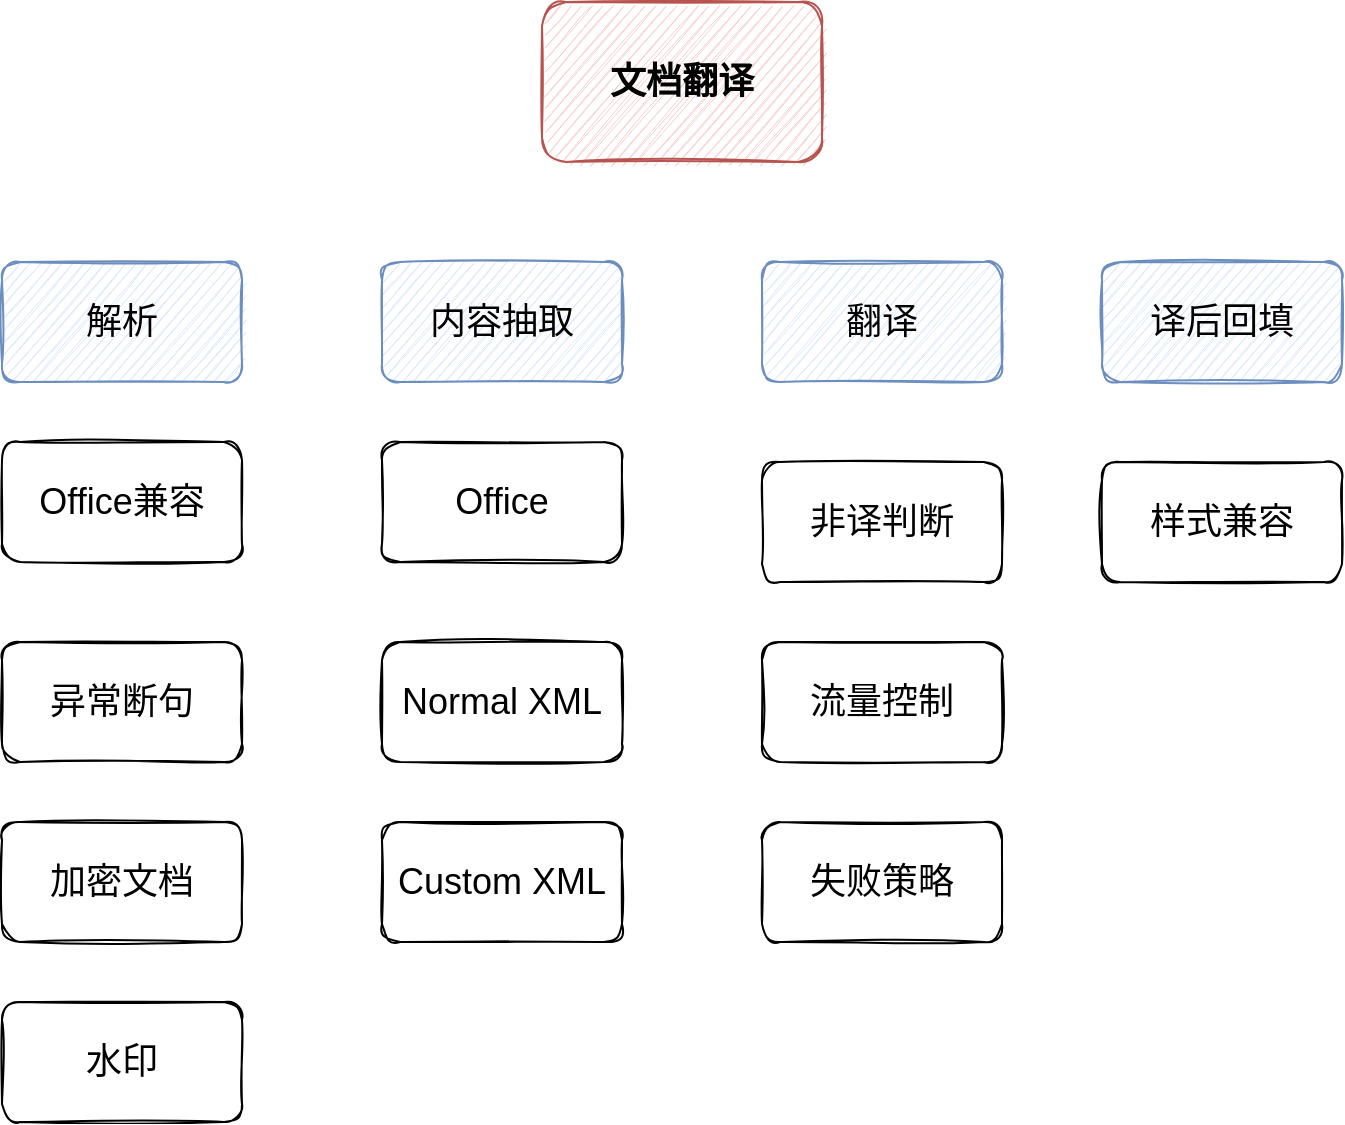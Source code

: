 <mxfile version="16.4.7" type="github" pages="3">
  <diagram id="4mkrBCsuVpUOldAGc6sE" name="第 1 页">
    <mxGraphModel dx="890" dy="575" grid="1" gridSize="10" guides="1" tooltips="1" connect="1" arrows="1" fold="1" page="1" pageScale="1" pageWidth="827" pageHeight="1169" math="0" shadow="0">
      <root>
        <mxCell id="0" />
        <mxCell id="1" parent="0" />
        <mxCell id="FAvHpMW3X1YaSR_P-Nyj-1" value="文档翻译" style="rounded=1;whiteSpace=wrap;html=1;shadow=0;sketch=1;fontStyle=1;labelBorderColor=none;fontSize=18;fillColor=#f8cecc;strokeColor=#b85450;" parent="1" vertex="1">
          <mxGeometry x="390" y="50" width="140" height="80" as="geometry" />
        </mxCell>
        <mxCell id="FAvHpMW3X1YaSR_P-Nyj-2" value="解析" style="rounded=1;whiteSpace=wrap;html=1;shadow=0;labelBorderColor=none;sketch=1;fontSize=18;fillColor=#dae8fc;strokeColor=#6c8ebf;" parent="1" vertex="1">
          <mxGeometry x="120" y="180" width="120" height="60" as="geometry" />
        </mxCell>
        <mxCell id="FAvHpMW3X1YaSR_P-Nyj-3" value="异常断句" style="rounded=1;whiteSpace=wrap;html=1;shadow=0;labelBorderColor=none;sketch=1;fontSize=18;fontColor=#000000;gradientColor=none;" parent="1" vertex="1">
          <mxGeometry x="120" y="370" width="120" height="60" as="geometry" />
        </mxCell>
        <mxCell id="FAvHpMW3X1YaSR_P-Nyj-4" value="内容抽取" style="rounded=1;whiteSpace=wrap;html=1;shadow=0;labelBorderColor=none;sketch=1;fontSize=18;fillColor=#dae8fc;strokeColor=#6c8ebf;" parent="1" vertex="1">
          <mxGeometry x="310" y="180" width="120" height="60" as="geometry" />
        </mxCell>
        <mxCell id="FAvHpMW3X1YaSR_P-Nyj-5" value="译后回填" style="rounded=1;whiteSpace=wrap;html=1;shadow=0;labelBorderColor=none;sketch=1;fontSize=18;fillColor=#dae8fc;strokeColor=#6c8ebf;" parent="1" vertex="1">
          <mxGeometry x="670" y="180" width="120" height="60" as="geometry" />
        </mxCell>
        <mxCell id="FAvHpMW3X1YaSR_P-Nyj-8" value="Office" style="rounded=1;whiteSpace=wrap;html=1;shadow=0;labelBorderColor=none;sketch=1;fontSize=18;fontColor=#000000;gradientColor=none;" parent="1" vertex="1">
          <mxGeometry x="310" y="270" width="120" height="60" as="geometry" />
        </mxCell>
        <mxCell id="FAvHpMW3X1YaSR_P-Nyj-9" value="Normal XML" style="rounded=1;whiteSpace=wrap;html=1;shadow=0;labelBorderColor=none;sketch=1;fontSize=18;fontColor=#000000;gradientColor=none;" parent="1" vertex="1">
          <mxGeometry x="310" y="370" width="120" height="60" as="geometry" />
        </mxCell>
        <mxCell id="FAvHpMW3X1YaSR_P-Nyj-10" value="Custom XML" style="rounded=1;whiteSpace=wrap;html=1;shadow=0;labelBorderColor=none;sketch=1;fontSize=18;fontColor=#000000;gradientColor=none;" parent="1" vertex="1">
          <mxGeometry x="310" y="460" width="120" height="60" as="geometry" />
        </mxCell>
        <mxCell id="FAvHpMW3X1YaSR_P-Nyj-11" value="翻译" style="rounded=1;whiteSpace=wrap;html=1;shadow=0;labelBorderColor=none;sketch=1;fontSize=18;fillColor=#dae8fc;strokeColor=#6c8ebf;" parent="1" vertex="1">
          <mxGeometry x="500" y="180" width="120" height="60" as="geometry" />
        </mxCell>
        <mxCell id="FAvHpMW3X1YaSR_P-Nyj-12" value="非译判断" style="rounded=1;whiteSpace=wrap;html=1;shadow=0;labelBorderColor=none;sketch=1;fontSize=18;fontColor=#000000;gradientColor=none;" parent="1" vertex="1">
          <mxGeometry x="500" y="280" width="120" height="60" as="geometry" />
        </mxCell>
        <mxCell id="FAvHpMW3X1YaSR_P-Nyj-13" value="加密文档" style="rounded=1;whiteSpace=wrap;html=1;shadow=0;labelBorderColor=none;sketch=1;fontSize=18;fontColor=#000000;gradientColor=none;" parent="1" vertex="1">
          <mxGeometry x="120" y="460" width="120" height="60" as="geometry" />
        </mxCell>
        <mxCell id="FAvHpMW3X1YaSR_P-Nyj-14" value="水印" style="rounded=1;whiteSpace=wrap;html=1;shadow=0;labelBorderColor=none;sketch=1;fontSize=18;fontColor=#000000;gradientColor=none;" parent="1" vertex="1">
          <mxGeometry x="120" y="550" width="120" height="60" as="geometry" />
        </mxCell>
        <mxCell id="FAvHpMW3X1YaSR_P-Nyj-15" value="流量控制" style="rounded=1;whiteSpace=wrap;html=1;shadow=0;labelBorderColor=none;sketch=1;fontSize=18;fontColor=#000000;gradientColor=none;" parent="1" vertex="1">
          <mxGeometry x="500" y="370" width="120" height="60" as="geometry" />
        </mxCell>
        <mxCell id="FAvHpMW3X1YaSR_P-Nyj-16" value="失败策略" style="rounded=1;whiteSpace=wrap;html=1;shadow=0;labelBorderColor=none;sketch=1;fontSize=18;fontColor=#000000;gradientColor=none;" parent="1" vertex="1">
          <mxGeometry x="500" y="460" width="120" height="60" as="geometry" />
        </mxCell>
        <mxCell id="FAvHpMW3X1YaSR_P-Nyj-17" value="Office兼容" style="rounded=1;whiteSpace=wrap;html=1;shadow=0;labelBorderColor=none;sketch=1;fontSize=18;fontColor=#000000;gradientColor=none;" parent="1" vertex="1">
          <mxGeometry x="120" y="270" width="120" height="60" as="geometry" />
        </mxCell>
        <mxCell id="FAvHpMW3X1YaSR_P-Nyj-19" value="样式兼容" style="rounded=1;whiteSpace=wrap;html=1;shadow=0;labelBorderColor=none;sketch=1;fontSize=18;fontColor=#000000;gradientColor=none;" parent="1" vertex="1">
          <mxGeometry x="670" y="280" width="120" height="60" as="geometry" />
        </mxCell>
      </root>
    </mxGraphModel>
  </diagram>
  <diagram id="KpNTmU_6FtIJ4nJ7sAot" name="Page-2">
    <mxGraphModel dx="890" dy="575" grid="1" gridSize="10" guides="1" tooltips="1" connect="1" arrows="1" fold="1" page="1" pageScale="1" pageWidth="827" pageHeight="1169" math="0" shadow="0">
      <root>
        <mxCell id="nYx1Lw4mADr0wi-ZCc87-0" />
        <mxCell id="nYx1Lw4mADr0wi-ZCc87-1" parent="nYx1Lw4mADr0wi-ZCc87-0" />
        <mxCell id="nYx1Lw4mADr0wi-ZCc87-2" value="文档翻译" style="swimlane;shadow=0;sketch=1;fillColor=#f8cecc;strokeColor=#b85450;labelBorderColor=none;fontSize=18;startSize=50;" vertex="1" parent="nYx1Lw4mADr0wi-ZCc87-1">
          <mxGeometry x="40" y="65" width="780" height="520" as="geometry">
            <mxRectangle x="60" y="70" width="80" height="23" as="alternateBounds" />
          </mxGeometry>
        </mxCell>
        <mxCell id="nYx1Lw4mADr0wi-ZCc87-4" value="" style="swimlane;childLayout=stackLayout;horizontal=1;fillColor=none;horizontalStack=1;resizeParent=1;resizeParentMax=0;resizeLast=0;collapsible=0;strokeColor=none;stackBorder=10;stackSpacing=-12;resizable=1;align=center;points=[];fontColor=#000000;shadow=0;sketch=1;" vertex="1" parent="nYx1Lw4mADr0wi-ZCc87-2">
          <mxGeometry x="30" y="30" width="738" height="100" as="geometry" />
        </mxCell>
        <mxCell id="nYx1Lw4mADr0wi-ZCc87-5" value="Step 1" style="shape=step;perimeter=stepPerimeter;fixedSize=1;points=[];shadow=0;sketch=1;fillColor=#dae8fc;strokeColor=#6c8ebf;" vertex="1" parent="nYx1Lw4mADr0wi-ZCc87-4">
          <mxGeometry x="10" y="33" width="190" height="57" as="geometry" />
        </mxCell>
        <mxCell id="nYx1Lw4mADr0wi-ZCc87-6" value="Step 2" style="shape=step;perimeter=stepPerimeter;fixedSize=1;points=[];shadow=0;sketch=1;fillColor=#dae8fc;strokeColor=#6c8ebf;size=22;" vertex="1" parent="nYx1Lw4mADr0wi-ZCc87-4">
          <mxGeometry x="188" y="33" width="180" height="57" as="geometry" />
        </mxCell>
        <mxCell id="nYx1Lw4mADr0wi-ZCc87-7" value="Step 3" style="shape=step;perimeter=stepPerimeter;fixedSize=1;points=[];shadow=0;sketch=1;fillColor=#dae8fc;strokeColor=#6c8ebf;" vertex="1" parent="nYx1Lw4mADr0wi-ZCc87-4">
          <mxGeometry x="356" y="33" width="192" height="57" as="geometry" />
        </mxCell>
        <mxCell id="nYx1Lw4mADr0wi-ZCc87-20" value="Step 3" style="shape=step;perimeter=stepPerimeter;fixedSize=1;points=[];shadow=0;sketch=1;fillColor=#dae8fc;strokeColor=#6c8ebf;" vertex="1" parent="nYx1Lw4mADr0wi-ZCc87-4">
          <mxGeometry x="536" y="33" width="192" height="57" as="geometry" />
        </mxCell>
        <mxCell id="rxwTpg0tx9r1rWRFRwLF-0" value="&lt;ul&gt;&lt;li&gt;Value 1&lt;/li&gt;&lt;li&gt;Value 2&lt;/li&gt;&lt;li&gt;Value 3&lt;/li&gt;&lt;/ul&gt;" style="text;strokeColor=none;fillColor=#dae8fc;html=1;whiteSpace=wrap;verticalAlign=middle;overflow=hidden;shadow=0;labelBorderColor=none;sketch=1;fontSize=18;" vertex="1" parent="nYx1Lw4mADr0wi-ZCc87-2">
          <mxGeometry x="50" y="120" width="160" height="100" as="geometry" />
        </mxCell>
        <mxCell id="rxwTpg0tx9r1rWRFRwLF-1" value="Title" style="text;strokeColor=none;fillColor=none;html=1;fontSize=24;fontStyle=1;verticalAlign=middle;align=center;shadow=0;labelBorderColor=none;sketch=1;" vertex="1" parent="nYx1Lw4mADr0wi-ZCc87-2">
          <mxGeometry x="50" y="240" width="100" height="57" as="geometry" />
        </mxCell>
        <mxCell id="rxwTpg0tx9r1rWRFRwLF-4" value="Sub Topic" style="whiteSpace=wrap;html=1;rounded=1;arcSize=50;align=center;verticalAlign=middle;strokeWidth=1;autosize=1;spacing=4;treeFolding=1;treeMoving=1;newEdgeStyle={&quot;edgeStyle&quot;:&quot;entityRelationEdgeStyle&quot;,&quot;startArrow&quot;:&quot;none&quot;,&quot;endArrow&quot;:&quot;none&quot;,&quot;segment&quot;:10,&quot;curved&quot;:1};shadow=0;labelBorderColor=none;sketch=1;fontSize=18;fillColor=default;" vertex="1" parent="nYx1Lw4mADr0wi-ZCc87-2">
          <mxGeometry x="430" y="355" width="110" height="50" as="geometry" />
        </mxCell>
        <UserObject label="Organization" treeRoot="1" id="rxwTpg0tx9r1rWRFRwLF-6">
          <mxCell style="whiteSpace=wrap;html=1;align=center;treeFolding=1;treeMoving=1;newEdgeStyle={&quot;edgeStyle&quot;:&quot;elbowEdgeStyle&quot;,&quot;startArrow&quot;:&quot;none&quot;,&quot;endArrow&quot;:&quot;none&quot;};shadow=0;labelBorderColor=none;sketch=1;fontSize=18;fillColor=default;" vertex="1" parent="nYx1Lw4mADr0wi-ZCc87-2">
            <mxGeometry x="220" y="150" width="120" height="60" as="geometry" />
          </mxCell>
        </UserObject>
        <mxCell id="rxwTpg0tx9r1rWRFRwLF-9" value="Division" style="whiteSpace=wrap;html=1;align=center;verticalAlign=middle;treeFolding=1;treeMoving=1;newEdgeStyle={&quot;edgeStyle&quot;:&quot;elbowEdgeStyle&quot;,&quot;startArrow&quot;:&quot;none&quot;,&quot;endArrow&quot;:&quot;none&quot;};shadow=0;labelBorderColor=none;sketch=1;fontSize=18;fillColor=default;" vertex="1" parent="nYx1Lw4mADr0wi-ZCc87-2">
          <mxGeometry x="300" y="320" width="100" height="60" as="geometry" />
        </mxCell>
        <mxCell id="rxwTpg0tx9r1rWRFRwLF-10" value="" style="edgeStyle=elbowEdgeStyle;elbow=vertical;startArrow=none;endArrow=none;rounded=0;sketch=1;fontSize=18;exitX=0.75;exitY=1;exitDx=0;exitDy=0;" edge="1" target="rxwTpg0tx9r1rWRFRwLF-9" parent="nYx1Lw4mADr0wi-ZCc87-2" source="rxwTpg0tx9r1rWRFRwLF-6">
          <mxGeometry relative="1" as="geometry">
            <mxPoint x="270" y="260" as="sourcePoint" />
          </mxGeometry>
        </mxCell>
        <mxCell id="rxwTpg0tx9r1rWRFRwLF-7" value="Division" style="whiteSpace=wrap;html=1;align=center;verticalAlign=middle;treeFolding=1;treeMoving=1;newEdgeStyle={&quot;edgeStyle&quot;:&quot;elbowEdgeStyle&quot;,&quot;startArrow&quot;:&quot;none&quot;,&quot;endArrow&quot;:&quot;none&quot;};shadow=0;labelBorderColor=none;sketch=1;fontSize=18;fillColor=default;" vertex="1" parent="nYx1Lw4mADr0wi-ZCc87-2">
          <mxGeometry x="630" y="170" width="100" height="60" as="geometry" />
        </mxCell>
        <mxCell id="rxwTpg0tx9r1rWRFRwLF-8" value="" style="edgeStyle=elbowEdgeStyle;elbow=vertical;startArrow=none;endArrow=none;rounded=0;sketch=1;fontSize=18;entryX=0;entryY=0.5;entryDx=0;entryDy=0;exitX=0.151;exitY=0.982;exitDx=0;exitDy=0;exitPerimeter=0;" edge="1" target="rxwTpg0tx9r1rWRFRwLF-7" parent="nYx1Lw4mADr0wi-ZCc87-2" source="nYx1Lw4mADr0wi-ZCc87-20">
          <mxGeometry relative="1" as="geometry">
            <mxPoint x="597" y="125" as="sourcePoint" />
            <Array as="points">
              <mxPoint x="610" y="200" />
              <mxPoint x="597" y="165" />
              <mxPoint x="597" y="155" />
              <mxPoint x="597" y="135" />
              <mxPoint x="610" y="135" />
              <mxPoint x="597" y="165" />
              <mxPoint x="140" y="345" />
            </Array>
          </mxGeometry>
        </mxCell>
        <mxCell id="rxwTpg0tx9r1rWRFRwLF-11" value="" style="edgeStyle=orthogonalEdgeStyle;startArrow=none;endArrow=none;rounded=0;targetPortConstraint=eastwest;sourcePortConstraint=northsouth;sketch=1;fontSize=18;" edge="1" target="rxwTpg0tx9r1rWRFRwLF-13" parent="nYx1Lw4mADr0wi-ZCc87-2">
          <mxGeometry relative="1" as="geometry">
            <mxPoint x="350" y="380" as="sourcePoint" />
          </mxGeometry>
        </mxCell>
        <mxCell id="rxwTpg0tx9r1rWRFRwLF-12" value="" style="edgeStyle=orthogonalEdgeStyle;startArrow=none;endArrow=none;rounded=0;targetPortConstraint=eastwest;sourcePortConstraint=northsouth;sketch=1;fontSize=18;" edge="1" target="rxwTpg0tx9r1rWRFRwLF-14" parent="nYx1Lw4mADr0wi-ZCc87-2">
          <mxGeometry relative="1" as="geometry">
            <mxPoint x="350" y="380" as="sourcePoint" />
          </mxGeometry>
        </mxCell>
        <mxCell id="rxwTpg0tx9r1rWRFRwLF-13" value="Sub Section" style="whiteSpace=wrap;html=1;align=center;verticalAlign=middle;treeFolding=1;treeMoving=1;shadow=0;labelBorderColor=none;sketch=1;fontSize=18;fillColor=default;" vertex="1" parent="nYx1Lw4mADr0wi-ZCc87-2">
          <mxGeometry x="240" y="420" width="100" height="60" as="geometry" />
        </mxCell>
        <mxCell id="rxwTpg0tx9r1rWRFRwLF-14" value="Sub Section" style="whiteSpace=wrap;html=1;align=center;verticalAlign=middle;treeFolding=1;treeMoving=1;shadow=0;labelBorderColor=none;sketch=1;fontSize=18;fillColor=default;" vertex="1" parent="nYx1Lw4mADr0wi-ZCc87-2">
          <mxGeometry x="360" y="420" width="100" height="60" as="geometry" />
        </mxCell>
        <mxCell id="rxwTpg0tx9r1rWRFRwLF-15" value="Sub Section" style="whiteSpace=wrap;html=1;align=center;verticalAlign=middle;treeFolding=1;treeMoving=1;shadow=0;labelBorderColor=none;sketch=1;fontSize=18;fillColor=default;" vertex="1" parent="nYx1Lw4mADr0wi-ZCc87-2">
          <mxGeometry x="480" y="420" width="110" height="60" as="geometry" />
        </mxCell>
        <mxCell id="rxwTpg0tx9r1rWRFRwLF-17" value="" style="edgeStyle=orthogonalEdgeStyle;startArrow=none;endArrow=none;rounded=0;targetPortConstraint=eastwest;sourcePortConstraint=northsouth;sketch=1;fontSize=18;entryX=0;entryY=0.5;entryDx=0;entryDy=0;exitX=1;exitY=0.5;exitDx=0;exitDy=0;" edge="1" parent="nYx1Lw4mADr0wi-ZCc87-2" source="rxwTpg0tx9r1rWRFRwLF-14" target="rxwTpg0tx9r1rWRFRwLF-15">
          <mxGeometry relative="1" as="geometry">
            <mxPoint x="470" y="340" as="sourcePoint" />
            <mxPoint x="480" y="410" as="targetPoint" />
          </mxGeometry>
        </mxCell>
        <mxCell id="rxwTpg0tx9r1rWRFRwLF-18" value="Branch" style="whiteSpace=wrap;html=1;shape=partialRectangle;top=0;left=0;bottom=1;right=0;points=[[0,1],[1,1]];fillColor=none;align=center;verticalAlign=bottom;routingCenterY=0.5;snapToPoint=1;recursiveResize=0;autosize=1;treeFolding=1;treeMoving=1;newEdgeStyle={&quot;edgeStyle&quot;:&quot;entityRelationEdgeStyle&quot;,&quot;startArrow&quot;:&quot;none&quot;,&quot;endArrow&quot;:&quot;none&quot;,&quot;segment&quot;:10,&quot;curved&quot;:1};shadow=0;labelBorderColor=none;sketch=1;fontSize=18;" vertex="1" parent="nYx1Lw4mADr0wi-ZCc87-2">
          <mxGeometry x="550" y="297" width="80" height="20" as="geometry" />
        </mxCell>
        <mxCell id="rxwTpg0tx9r1rWRFRwLF-19" value="" style="edgeStyle=entityRelationEdgeStyle;startArrow=none;endArrow=none;segment=10;curved=1;rounded=0;sketch=1;fontSize=18;" edge="1" target="rxwTpg0tx9r1rWRFRwLF-18" parent="nYx1Lw4mADr0wi-ZCc87-2">
          <mxGeometry relative="1" as="geometry">
            <mxPoint x="510" y="337" as="sourcePoint" />
          </mxGeometry>
        </mxCell>
        <mxCell id="rxwTpg0tx9r1rWRFRwLF-20" value="" style="whiteSpace=wrap;html=1;shape=mxgraph.basic.cloud_callout;shadow=0;labelBorderColor=none;sketch=1;fontSize=18;fillColor=default;" vertex="1" parent="nYx1Lw4mADr0wi-ZCc87-2">
          <mxGeometry x="380" y="170" width="120" height="110" as="geometry" />
        </mxCell>
        <mxCell id="miR0GgHPrcXhtav9TCbH-0" value="" style="strokeWidth=2;html=1;shape=mxgraph.flowchart.multi-document;whiteSpace=wrap;shadow=0;labelBorderColor=none;sketch=1;fontSize=18;fillColor=default;" vertex="1" parent="nYx1Lw4mADr0wi-ZCc87-2">
          <mxGeometry x="40" y="330" width="88" height="60" as="geometry" />
        </mxCell>
        <mxCell id="miR0GgHPrcXhtav9TCbH-1" value="" style="sketch=0;pointerEvents=1;shadow=0;dashed=0;html=1;strokeColor=none;fillColor=#505050;labelPosition=center;verticalLabelPosition=bottom;outlineConnect=0;verticalAlign=top;align=center;shape=mxgraph.office.clouds.cloud;labelBorderColor=none;fontSize=18;" vertex="1" parent="nYx1Lw4mADr0wi-ZCc87-2">
          <mxGeometry x="674" y="317" width="94" height="55" as="geometry" />
        </mxCell>
        <UserObject label="%name% Text" placeholders="1" name="Variable" id="JglYPz6QjWH471Y6nlFt-1">
          <mxCell style="text;html=1;strokeColor=none;fillColor=none;align=center;verticalAlign=middle;whiteSpace=wrap;overflow=hidden;shadow=0;labelBorderColor=none;sketch=1;fontSize=18;" vertex="1" parent="nYx1Lw4mADr0wi-ZCc87-2">
            <mxGeometry x="170" y="265" width="80" height="25" as="geometry" />
          </mxCell>
        </UserObject>
        <mxCell id="JglYPz6QjWH471Y6nlFt-2" value="Division" style="whiteSpace=wrap;html=1;align=center;verticalAlign=middle;treeFolding=1;treeMoving=1;newEdgeStyle={&quot;edgeStyle&quot;:&quot;elbowEdgeStyle&quot;,&quot;startArrow&quot;:&quot;none&quot;,&quot;endArrow&quot;:&quot;none&quot;};shadow=0;labelBorderColor=none;sketch=1;fontSize=18;fillColor=default;" vertex="1" parent="nYx1Lw4mADr0wi-ZCc87-2">
          <mxGeometry x="490" y="160" width="100" height="60" as="geometry" />
        </mxCell>
        <mxCell id="JglYPz6QjWH471Y6nlFt-3" value="" style="edgeStyle=elbowEdgeStyle;elbow=vertical;startArrow=none;endArrow=none;rounded=0;sketch=1;fontSize=18;" edge="1" target="JglYPz6QjWH471Y6nlFt-2" parent="nYx1Lw4mADr0wi-ZCc87-2">
          <mxGeometry relative="1" as="geometry">
            <mxPoint x="470" y="120" as="sourcePoint" />
            <Array as="points">
              <mxPoint x="480" y="190" />
            </Array>
          </mxGeometry>
        </mxCell>
      </root>
    </mxGraphModel>
  </diagram>
  <diagram id="hvY4gX4MNMNDspQiHCpA" name="总体">
    <mxGraphModel dx="890" dy="575" grid="1" gridSize="10" guides="1" tooltips="1" connect="1" arrows="1" fold="1" page="1" pageScale="1" pageWidth="827" pageHeight="1169" math="0" shadow="0">
      <root>
        <mxCell id="NIDXxHvSei7R7YC1O9f5-0" />
        <mxCell id="NIDXxHvSei7R7YC1O9f5-1" parent="NIDXxHvSei7R7YC1O9f5-0" />
        <mxCell id="NIDXxHvSei7R7YC1O9f5-2" value="" style="swimlane;childLayout=stackLayout;horizontal=1;fillColor=none;horizontalStack=1;resizeParent=1;resizeParentMax=0;resizeLast=0;collapsible=0;strokeColor=none;stackBorder=10;stackSpacing=-12;resizable=1;align=center;points=[];fontColor=#000000;shadow=0;labelBorderColor=none;sketch=1;fontSize=18;startSize=40;" vertex="1" parent="NIDXxHvSei7R7YC1O9f5-1">
          <mxGeometry x="60" y="70" width="680" height="100" as="geometry" />
        </mxCell>
        <mxCell id="NIDXxHvSei7R7YC1O9f5-3" value="解析" style="shape=step;perimeter=stepPerimeter;fixedSize=1;points=[];shadow=0;labelBorderColor=none;sketch=1;fontSize=18;fillColor=#dae8fc;strokeColor=#6c8ebf;" vertex="1" parent="NIDXxHvSei7R7YC1O9f5-2">
          <mxGeometry x="10" y="50" width="170" height="40" as="geometry" />
        </mxCell>
        <mxCell id="NIDXxHvSei7R7YC1O9f5-4" value="内容抽取" style="shape=step;perimeter=stepPerimeter;fixedSize=1;points=[];shadow=0;labelBorderColor=none;sketch=1;fontSize=18;fillColor=#dae8fc;strokeColor=#6c8ebf;" vertex="1" parent="NIDXxHvSei7R7YC1O9f5-2">
          <mxGeometry x="168" y="50" width="182" height="40" as="geometry" />
        </mxCell>
        <mxCell id="NIDXxHvSei7R7YC1O9f5-5" value="翻译" style="shape=step;perimeter=stepPerimeter;fixedSize=1;points=[];shadow=0;labelBorderColor=none;sketch=1;fontSize=18;fillColor=#dae8fc;strokeColor=#6c8ebf;" vertex="1" parent="NIDXxHvSei7R7YC1O9f5-2">
          <mxGeometry x="338" y="50" width="172" height="40" as="geometry" />
        </mxCell>
        <mxCell id="Qxj_d_SBY1rWO8SeOUYU-0" value="译后回填" style="shape=step;perimeter=stepPerimeter;fixedSize=1;points=[];shadow=0;labelBorderColor=none;sketch=1;fontSize=18;fillColor=#dae8fc;strokeColor=#6c8ebf;" vertex="1" parent="NIDXxHvSei7R7YC1O9f5-2">
          <mxGeometry x="498" y="50" width="172" height="40" as="geometry" />
        </mxCell>
        <mxCell id="oEBly4HUmwzDjK0wCUQH-0" value="Office兼容" style="rounded=1;whiteSpace=wrap;html=1;shadow=0;labelBorderColor=none;sketch=1;fontSize=18;fillColor=default;" vertex="1" parent="NIDXxHvSei7R7YC1O9f5-1">
          <mxGeometry x="90" y="170" width="120" height="60" as="geometry" />
        </mxCell>
        <mxCell id="Sr210DxteEgW0FWcjl4W-0" value="异常排版" style="rounded=1;whiteSpace=wrap;html=1;shadow=0;labelBorderColor=none;sketch=1;fontSize=18;fillColor=default;" vertex="1" parent="NIDXxHvSei7R7YC1O9f5-1">
          <mxGeometry x="90" y="250" width="120" height="60" as="geometry" />
        </mxCell>
        <mxCell id="MDYSdz4xKEuSuowwfjTo-0" value="异常断句" style="rounded=1;whiteSpace=wrap;html=1;shadow=0;labelBorderColor=none;sketch=1;fontSize=18;fillColor=default;" vertex="1" parent="NIDXxHvSei7R7YC1O9f5-1">
          <mxGeometry x="90" y="330" width="120" height="60" as="geometry" />
        </mxCell>
        <mxCell id="yucYhWvSklSrM-NJgJcu-0" value="加密文档" style="rounded=1;whiteSpace=wrap;html=1;shadow=0;labelBorderColor=none;sketch=1;fontSize=18;fillColor=default;" vertex="1" parent="NIDXxHvSei7R7YC1O9f5-1">
          <mxGeometry x="90" y="410" width="120" height="60" as="geometry" />
        </mxCell>
        <mxCell id="hc_YNWl5CXws07SwkJQM-0" value="水印" style="rounded=1;whiteSpace=wrap;html=1;shadow=0;labelBorderColor=none;sketch=1;fontSize=18;fillColor=default;" vertex="1" parent="NIDXxHvSei7R7YC1O9f5-1">
          <mxGeometry x="90" y="490" width="120" height="60" as="geometry" />
        </mxCell>
        <mxCell id="hc_YNWl5CXws07SwkJQM-1" value="多格式抽取" style="rounded=1;whiteSpace=wrap;html=1;shadow=0;labelBorderColor=none;sketch=1;fontSize=18;fillColor=default;" vertex="1" parent="NIDXxHvSei7R7YC1O9f5-1">
          <mxGeometry x="260" y="170" width="120" height="60" as="geometry" />
        </mxCell>
        <mxCell id="hc_YNWl5CXws07SwkJQM-2" value="段内文本合并" style="rounded=1;whiteSpace=wrap;html=1;shadow=0;labelBorderColor=none;sketch=1;fontSize=18;fillColor=default;" vertex="1" parent="NIDXxHvSei7R7YC1O9f5-1">
          <mxGeometry x="260" y="250" width="120" height="60" as="geometry" />
        </mxCell>
        <mxCell id="vSqZnuagnQXyTREkR4so-0" value="非译判断" style="rounded=1;whiteSpace=wrap;html=1;shadow=0;labelBorderColor=none;sketch=1;fontSize=18;fillColor=default;" vertex="1" parent="NIDXxHvSei7R7YC1O9f5-1">
          <mxGeometry x="430" y="170" width="120" height="60" as="geometry" />
        </mxCell>
        <mxCell id="qcfUs7POnRGf9F6GFZkm-0" value="流量控制" style="rounded=1;whiteSpace=wrap;html=1;shadow=0;labelBorderColor=none;sketch=1;fontSize=18;fillColor=default;" vertex="1" parent="NIDXxHvSei7R7YC1O9f5-1">
          <mxGeometry x="430" y="250" width="120" height="60" as="geometry" />
        </mxCell>
        <mxCell id="qcfUs7POnRGf9F6GFZkm-1" value="失败策略" style="rounded=1;whiteSpace=wrap;html=1;shadow=0;labelBorderColor=none;sketch=1;fontSize=18;fillColor=default;" vertex="1" parent="NIDXxHvSei7R7YC1O9f5-1">
          <mxGeometry x="430" y="330" width="120" height="60" as="geometry" />
        </mxCell>
        <mxCell id="B8Ws9RrDJPuzlLFHpnhe-0" value="双语对照" style="rounded=1;whiteSpace=wrap;html=1;shadow=0;labelBorderColor=none;sketch=1;fontSize=18;fillColor=default;" vertex="1" parent="NIDXxHvSei7R7YC1O9f5-1">
          <mxGeometry x="590" y="170" width="120" height="60" as="geometry" />
        </mxCell>
        <mxCell id="B8Ws9RrDJPuzlLFHpnhe-1" value="样式兼容" style="rounded=1;whiteSpace=wrap;html=1;shadow=0;labelBorderColor=none;sketch=1;fontSize=18;fillColor=default;" vertex="1" parent="NIDXxHvSei7R7YC1O9f5-1">
          <mxGeometry x="590" y="250" width="120" height="60" as="geometry" />
        </mxCell>
        <mxCell id="Rk1H4IBoo8SGYHh0AjsN-0" value="&lt;h1&gt;文档翻译&lt;/h1&gt;" style="text;html=1;strokeColor=#b85450;fillColor=#f8cecc;spacing=5;spacingTop=-20;whiteSpace=wrap;overflow=hidden;rounded=0;shadow=0;labelBorderColor=none;sketch=1;fontSize=18;" vertex="1" parent="NIDXxHvSei7R7YC1O9f5-1">
          <mxGeometry x="340" y="40" width="160" height="60" as="geometry" />
        </mxCell>
        <mxCell id="1rf-1VHmZ3mxPLeAbtx7-0" value="字(符)统计" style="rounded=1;whiteSpace=wrap;html=1;shadow=0;labelBorderColor=none;sketch=1;fontSize=18;fillColor=default;" vertex="1" parent="NIDXxHvSei7R7YC1O9f5-1">
          <mxGeometry x="260" y="330" width="120" height="60" as="geometry" />
        </mxCell>
      </root>
    </mxGraphModel>
  </diagram>
</mxfile>
